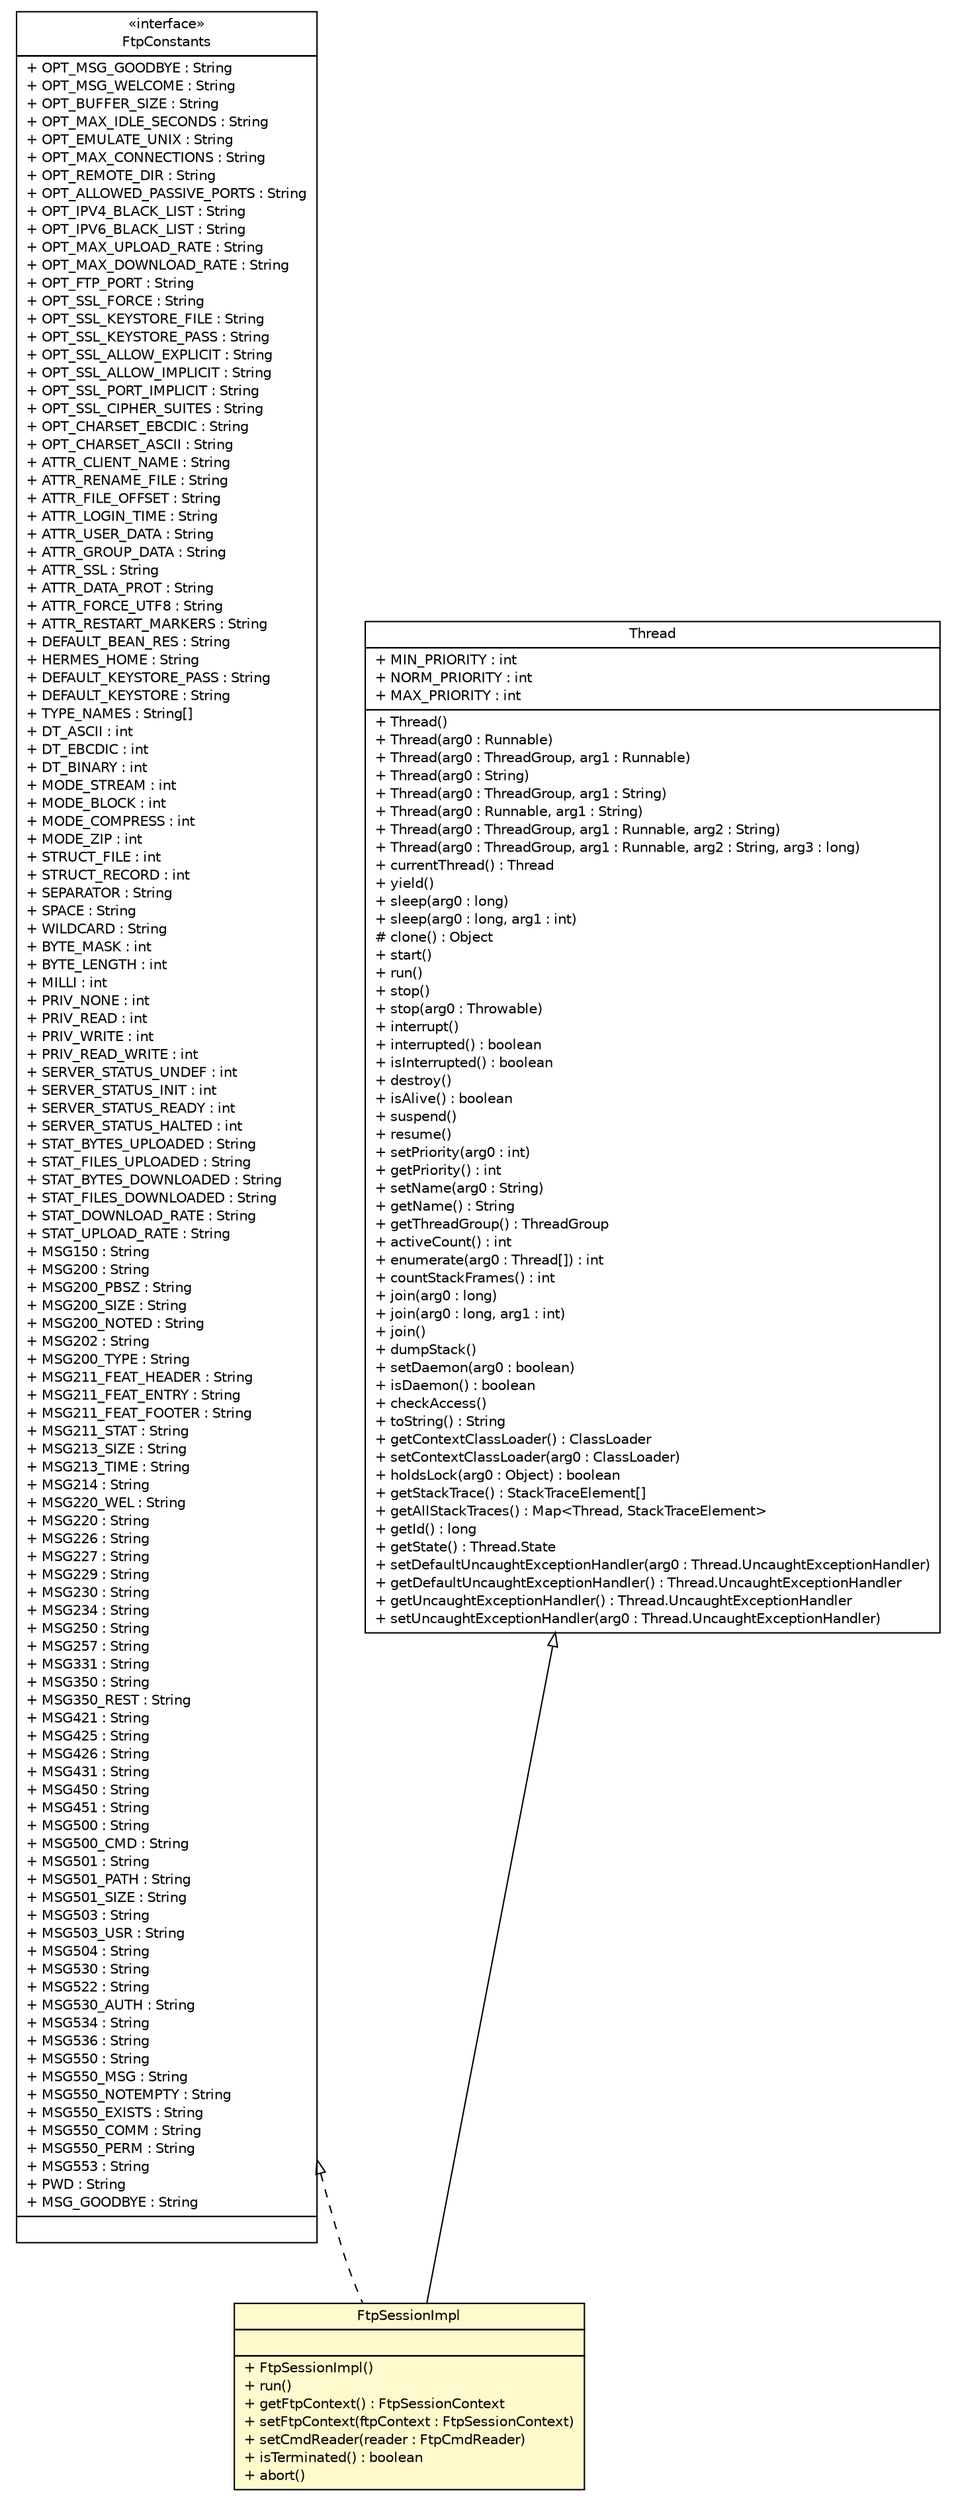#!/usr/local/bin/dot
#
# Class diagram 
# Generated by UMLGraph version 5.1 (http://www.umlgraph.org/)
#

digraph G {
	edge [fontname="Helvetica",fontsize=10,labelfontname="Helvetica",labelfontsize=10];
	node [fontname="Helvetica",fontsize=10,shape=plaintext];
	nodesep=0.25;
	ranksep=0.5;
	// com.apporiented.hermesftp.session.impl.FtpSessionImpl
	c4998 [label=<<table title="com.apporiented.hermesftp.session.impl.FtpSessionImpl" border="0" cellborder="1" cellspacing="0" cellpadding="2" port="p" bgcolor="lemonChiffon" href="./FtpSessionImpl.html">
		<tr><td><table border="0" cellspacing="0" cellpadding="1">
<tr><td align="center" balign="center"> FtpSessionImpl </td></tr>
		</table></td></tr>
		<tr><td><table border="0" cellspacing="0" cellpadding="1">
<tr><td align="left" balign="left">  </td></tr>
		</table></td></tr>
		<tr><td><table border="0" cellspacing="0" cellpadding="1">
<tr><td align="left" balign="left"> + FtpSessionImpl() </td></tr>
<tr><td align="left" balign="left"> + run() </td></tr>
<tr><td align="left" balign="left"> + getFtpContext() : FtpSessionContext </td></tr>
<tr><td align="left" balign="left"> + setFtpContext(ftpContext : FtpSessionContext) </td></tr>
<tr><td align="left" balign="left"> + setCmdReader(reader : FtpCmdReader) </td></tr>
<tr><td align="left" balign="left"> + isTerminated() : boolean </td></tr>
<tr><td align="left" balign="left"> + abort() </td></tr>
		</table></td></tr>
		</table>>, fontname="Helvetica", fontcolor="black", fontsize=10.0];
	// com.apporiented.hermesftp.common.FtpConstants
	c5001 [label=<<table title="com.apporiented.hermesftp.common.FtpConstants" border="0" cellborder="1" cellspacing="0" cellpadding="2" port="p" href="../../common/FtpConstants.html">
		<tr><td><table border="0" cellspacing="0" cellpadding="1">
<tr><td align="center" balign="center"> &#171;interface&#187; </td></tr>
<tr><td align="center" balign="center"> FtpConstants </td></tr>
		</table></td></tr>
		<tr><td><table border="0" cellspacing="0" cellpadding="1">
<tr><td align="left" balign="left"> + OPT_MSG_GOODBYE : String </td></tr>
<tr><td align="left" balign="left"> + OPT_MSG_WELCOME : String </td></tr>
<tr><td align="left" balign="left"> + OPT_BUFFER_SIZE : String </td></tr>
<tr><td align="left" balign="left"> + OPT_MAX_IDLE_SECONDS : String </td></tr>
<tr><td align="left" balign="left"> + OPT_EMULATE_UNIX : String </td></tr>
<tr><td align="left" balign="left"> + OPT_MAX_CONNECTIONS : String </td></tr>
<tr><td align="left" balign="left"> + OPT_REMOTE_DIR : String </td></tr>
<tr><td align="left" balign="left"> + OPT_ALLOWED_PASSIVE_PORTS : String </td></tr>
<tr><td align="left" balign="left"> + OPT_IPV4_BLACK_LIST : String </td></tr>
<tr><td align="left" balign="left"> + OPT_IPV6_BLACK_LIST : String </td></tr>
<tr><td align="left" balign="left"> + OPT_MAX_UPLOAD_RATE : String </td></tr>
<tr><td align="left" balign="left"> + OPT_MAX_DOWNLOAD_RATE : String </td></tr>
<tr><td align="left" balign="left"> + OPT_FTP_PORT : String </td></tr>
<tr><td align="left" balign="left"> + OPT_SSL_FORCE : String </td></tr>
<tr><td align="left" balign="left"> + OPT_SSL_KEYSTORE_FILE : String </td></tr>
<tr><td align="left" balign="left"> + OPT_SSL_KEYSTORE_PASS : String </td></tr>
<tr><td align="left" balign="left"> + OPT_SSL_ALLOW_EXPLICIT : String </td></tr>
<tr><td align="left" balign="left"> + OPT_SSL_ALLOW_IMPLICIT : String </td></tr>
<tr><td align="left" balign="left"> + OPT_SSL_PORT_IMPLICIT : String </td></tr>
<tr><td align="left" balign="left"> + OPT_SSL_CIPHER_SUITES : String </td></tr>
<tr><td align="left" balign="left"> + OPT_CHARSET_EBCDIC : String </td></tr>
<tr><td align="left" balign="left"> + OPT_CHARSET_ASCII : String </td></tr>
<tr><td align="left" balign="left"> + ATTR_CLIENT_NAME : String </td></tr>
<tr><td align="left" balign="left"> + ATTR_RENAME_FILE : String </td></tr>
<tr><td align="left" balign="left"> + ATTR_FILE_OFFSET : String </td></tr>
<tr><td align="left" balign="left"> + ATTR_LOGIN_TIME : String </td></tr>
<tr><td align="left" balign="left"> + ATTR_USER_DATA : String </td></tr>
<tr><td align="left" balign="left"> + ATTR_GROUP_DATA : String </td></tr>
<tr><td align="left" balign="left"> + ATTR_SSL : String </td></tr>
<tr><td align="left" balign="left"> + ATTR_DATA_PROT : String </td></tr>
<tr><td align="left" balign="left"> + ATTR_FORCE_UTF8 : String </td></tr>
<tr><td align="left" balign="left"> + ATTR_RESTART_MARKERS : String </td></tr>
<tr><td align="left" balign="left"> + DEFAULT_BEAN_RES : String </td></tr>
<tr><td align="left" balign="left"> + HERMES_HOME : String </td></tr>
<tr><td align="left" balign="left"> + DEFAULT_KEYSTORE_PASS : String </td></tr>
<tr><td align="left" balign="left"> + DEFAULT_KEYSTORE : String </td></tr>
<tr><td align="left" balign="left"> + TYPE_NAMES : String[] </td></tr>
<tr><td align="left" balign="left"> + DT_ASCII : int </td></tr>
<tr><td align="left" balign="left"> + DT_EBCDIC : int </td></tr>
<tr><td align="left" balign="left"> + DT_BINARY : int </td></tr>
<tr><td align="left" balign="left"> + MODE_STREAM : int </td></tr>
<tr><td align="left" balign="left"> + MODE_BLOCK : int </td></tr>
<tr><td align="left" balign="left"> + MODE_COMPRESS : int </td></tr>
<tr><td align="left" balign="left"> + MODE_ZIP : int </td></tr>
<tr><td align="left" balign="left"> + STRUCT_FILE : int </td></tr>
<tr><td align="left" balign="left"> + STRUCT_RECORD : int </td></tr>
<tr><td align="left" balign="left"> + SEPARATOR : String </td></tr>
<tr><td align="left" balign="left"> + SPACE : String </td></tr>
<tr><td align="left" balign="left"> + WILDCARD : String </td></tr>
<tr><td align="left" balign="left"> + BYTE_MASK : int </td></tr>
<tr><td align="left" balign="left"> + BYTE_LENGTH : int </td></tr>
<tr><td align="left" balign="left"> + MILLI : int </td></tr>
<tr><td align="left" balign="left"> + PRIV_NONE : int </td></tr>
<tr><td align="left" balign="left"> + PRIV_READ : int </td></tr>
<tr><td align="left" balign="left"> + PRIV_WRITE : int </td></tr>
<tr><td align="left" balign="left"> + PRIV_READ_WRITE : int </td></tr>
<tr><td align="left" balign="left"> + SERVER_STATUS_UNDEF : int </td></tr>
<tr><td align="left" balign="left"> + SERVER_STATUS_INIT : int </td></tr>
<tr><td align="left" balign="left"> + SERVER_STATUS_READY : int </td></tr>
<tr><td align="left" balign="left"> + SERVER_STATUS_HALTED : int </td></tr>
<tr><td align="left" balign="left"> + STAT_BYTES_UPLOADED : String </td></tr>
<tr><td align="left" balign="left"> + STAT_FILES_UPLOADED : String </td></tr>
<tr><td align="left" balign="left"> + STAT_BYTES_DOWNLOADED : String </td></tr>
<tr><td align="left" balign="left"> + STAT_FILES_DOWNLOADED : String </td></tr>
<tr><td align="left" balign="left"> + STAT_DOWNLOAD_RATE : String </td></tr>
<tr><td align="left" balign="left"> + STAT_UPLOAD_RATE : String </td></tr>
<tr><td align="left" balign="left"> + MSG150 : String </td></tr>
<tr><td align="left" balign="left"> + MSG200 : String </td></tr>
<tr><td align="left" balign="left"> + MSG200_PBSZ : String </td></tr>
<tr><td align="left" balign="left"> + MSG200_SIZE : String </td></tr>
<tr><td align="left" balign="left"> + MSG200_NOTED : String </td></tr>
<tr><td align="left" balign="left"> + MSG202 : String </td></tr>
<tr><td align="left" balign="left"> + MSG200_TYPE : String </td></tr>
<tr><td align="left" balign="left"> + MSG211_FEAT_HEADER : String </td></tr>
<tr><td align="left" balign="left"> + MSG211_FEAT_ENTRY : String </td></tr>
<tr><td align="left" balign="left"> + MSG211_FEAT_FOOTER : String </td></tr>
<tr><td align="left" balign="left"> + MSG211_STAT : String </td></tr>
<tr><td align="left" balign="left"> + MSG213_SIZE : String </td></tr>
<tr><td align="left" balign="left"> + MSG213_TIME : String </td></tr>
<tr><td align="left" balign="left"> + MSG214 : String </td></tr>
<tr><td align="left" balign="left"> + MSG220_WEL : String </td></tr>
<tr><td align="left" balign="left"> + MSG220 : String </td></tr>
<tr><td align="left" balign="left"> + MSG226 : String </td></tr>
<tr><td align="left" balign="left"> + MSG227 : String </td></tr>
<tr><td align="left" balign="left"> + MSG229 : String </td></tr>
<tr><td align="left" balign="left"> + MSG230 : String </td></tr>
<tr><td align="left" balign="left"> + MSG234 : String </td></tr>
<tr><td align="left" balign="left"> + MSG250 : String </td></tr>
<tr><td align="left" balign="left"> + MSG257 : String </td></tr>
<tr><td align="left" balign="left"> + MSG331 : String </td></tr>
<tr><td align="left" balign="left"> + MSG350 : String </td></tr>
<tr><td align="left" balign="left"> + MSG350_REST : String </td></tr>
<tr><td align="left" balign="left"> + MSG421 : String </td></tr>
<tr><td align="left" balign="left"> + MSG425 : String </td></tr>
<tr><td align="left" balign="left"> + MSG426 : String </td></tr>
<tr><td align="left" balign="left"> + MSG431 : String </td></tr>
<tr><td align="left" balign="left"> + MSG450 : String </td></tr>
<tr><td align="left" balign="left"> + MSG451 : String </td></tr>
<tr><td align="left" balign="left"> + MSG500 : String </td></tr>
<tr><td align="left" balign="left"> + MSG500_CMD : String </td></tr>
<tr><td align="left" balign="left"> + MSG501 : String </td></tr>
<tr><td align="left" balign="left"> + MSG501_PATH : String </td></tr>
<tr><td align="left" balign="left"> + MSG501_SIZE : String </td></tr>
<tr><td align="left" balign="left"> + MSG503 : String </td></tr>
<tr><td align="left" balign="left"> + MSG503_USR : String </td></tr>
<tr><td align="left" balign="left"> + MSG504 : String </td></tr>
<tr><td align="left" balign="left"> + MSG530 : String </td></tr>
<tr><td align="left" balign="left"> + MSG522 : String </td></tr>
<tr><td align="left" balign="left"> + MSG530_AUTH : String </td></tr>
<tr><td align="left" balign="left"> + MSG534 : String </td></tr>
<tr><td align="left" balign="left"> + MSG536 : String </td></tr>
<tr><td align="left" balign="left"> + MSG550 : String </td></tr>
<tr><td align="left" balign="left"> + MSG550_MSG : String </td></tr>
<tr><td align="left" balign="left"> + MSG550_NOTEMPTY : String </td></tr>
<tr><td align="left" balign="left"> + MSG550_EXISTS : String </td></tr>
<tr><td align="left" balign="left"> + MSG550_COMM : String </td></tr>
<tr><td align="left" balign="left"> + MSG550_PERM : String </td></tr>
<tr><td align="left" balign="left"> + MSG553 : String </td></tr>
<tr><td align="left" balign="left"> + PWD : String </td></tr>
<tr><td align="left" balign="left"> + MSG_GOODBYE : String </td></tr>
		</table></td></tr>
		<tr><td><table border="0" cellspacing="0" cellpadding="1">
<tr><td align="left" balign="left">  </td></tr>
		</table></td></tr>
		</table>>, fontname="Helvetica", fontcolor="black", fontsize=10.0];
	//com.apporiented.hermesftp.session.impl.FtpSessionImpl extends java.lang.Thread
	c5100:p -> c4998:p [dir=back,arrowtail=empty];
	//com.apporiented.hermesftp.session.impl.FtpSessionImpl implements com.apporiented.hermesftp.common.FtpConstants
	c5001:p -> c4998:p [dir=back,arrowtail=empty,style=dashed];
	// java.lang.Thread
	c5100 [label=<<table title="java.lang.Thread" border="0" cellborder="1" cellspacing="0" cellpadding="2" port="p" href="http://java.sun.com/j2se/1.4.2/docs/api/java/lang/Thread.html">
		<tr><td><table border="0" cellspacing="0" cellpadding="1">
<tr><td align="center" balign="center"> Thread </td></tr>
		</table></td></tr>
		<tr><td><table border="0" cellspacing="0" cellpadding="1">
<tr><td align="left" balign="left"> + MIN_PRIORITY : int </td></tr>
<tr><td align="left" balign="left"> + NORM_PRIORITY : int </td></tr>
<tr><td align="left" balign="left"> + MAX_PRIORITY : int </td></tr>
		</table></td></tr>
		<tr><td><table border="0" cellspacing="0" cellpadding="1">
<tr><td align="left" balign="left"> + Thread() </td></tr>
<tr><td align="left" balign="left"> + Thread(arg0 : Runnable) </td></tr>
<tr><td align="left" balign="left"> + Thread(arg0 : ThreadGroup, arg1 : Runnable) </td></tr>
<tr><td align="left" balign="left"> + Thread(arg0 : String) </td></tr>
<tr><td align="left" balign="left"> + Thread(arg0 : ThreadGroup, arg1 : String) </td></tr>
<tr><td align="left" balign="left"> + Thread(arg0 : Runnable, arg1 : String) </td></tr>
<tr><td align="left" balign="left"> + Thread(arg0 : ThreadGroup, arg1 : Runnable, arg2 : String) </td></tr>
<tr><td align="left" balign="left"> + Thread(arg0 : ThreadGroup, arg1 : Runnable, arg2 : String, arg3 : long) </td></tr>
<tr><td align="left" balign="left"> + currentThread() : Thread </td></tr>
<tr><td align="left" balign="left"> + yield() </td></tr>
<tr><td align="left" balign="left"> + sleep(arg0 : long) </td></tr>
<tr><td align="left" balign="left"> + sleep(arg0 : long, arg1 : int) </td></tr>
<tr><td align="left" balign="left"> # clone() : Object </td></tr>
<tr><td align="left" balign="left"> + start() </td></tr>
<tr><td align="left" balign="left"> + run() </td></tr>
<tr><td align="left" balign="left"> + stop() </td></tr>
<tr><td align="left" balign="left"> + stop(arg0 : Throwable) </td></tr>
<tr><td align="left" balign="left"> + interrupt() </td></tr>
<tr><td align="left" balign="left"> + interrupted() : boolean </td></tr>
<tr><td align="left" balign="left"> + isInterrupted() : boolean </td></tr>
<tr><td align="left" balign="left"> + destroy() </td></tr>
<tr><td align="left" balign="left"> + isAlive() : boolean </td></tr>
<tr><td align="left" balign="left"> + suspend() </td></tr>
<tr><td align="left" balign="left"> + resume() </td></tr>
<tr><td align="left" balign="left"> + setPriority(arg0 : int) </td></tr>
<tr><td align="left" balign="left"> + getPriority() : int </td></tr>
<tr><td align="left" balign="left"> + setName(arg0 : String) </td></tr>
<tr><td align="left" balign="left"> + getName() : String </td></tr>
<tr><td align="left" balign="left"> + getThreadGroup() : ThreadGroup </td></tr>
<tr><td align="left" balign="left"> + activeCount() : int </td></tr>
<tr><td align="left" balign="left"> + enumerate(arg0 : Thread[]) : int </td></tr>
<tr><td align="left" balign="left"> + countStackFrames() : int </td></tr>
<tr><td align="left" balign="left"> + join(arg0 : long) </td></tr>
<tr><td align="left" balign="left"> + join(arg0 : long, arg1 : int) </td></tr>
<tr><td align="left" balign="left"> + join() </td></tr>
<tr><td align="left" balign="left"> + dumpStack() </td></tr>
<tr><td align="left" balign="left"> + setDaemon(arg0 : boolean) </td></tr>
<tr><td align="left" balign="left"> + isDaemon() : boolean </td></tr>
<tr><td align="left" balign="left"> + checkAccess() </td></tr>
<tr><td align="left" balign="left"> + toString() : String </td></tr>
<tr><td align="left" balign="left"> + getContextClassLoader() : ClassLoader </td></tr>
<tr><td align="left" balign="left"> + setContextClassLoader(arg0 : ClassLoader) </td></tr>
<tr><td align="left" balign="left"> + holdsLock(arg0 : Object) : boolean </td></tr>
<tr><td align="left" balign="left"> + getStackTrace() : StackTraceElement[] </td></tr>
<tr><td align="left" balign="left"> + getAllStackTraces() : Map&lt;Thread, StackTraceElement&gt; </td></tr>
<tr><td align="left" balign="left"> + getId() : long </td></tr>
<tr><td align="left" balign="left"> + getState() : Thread.State </td></tr>
<tr><td align="left" balign="left"> + setDefaultUncaughtExceptionHandler(arg0 : Thread.UncaughtExceptionHandler) </td></tr>
<tr><td align="left" balign="left"> + getDefaultUncaughtExceptionHandler() : Thread.UncaughtExceptionHandler </td></tr>
<tr><td align="left" balign="left"> + getUncaughtExceptionHandler() : Thread.UncaughtExceptionHandler </td></tr>
<tr><td align="left" balign="left"> + setUncaughtExceptionHandler(arg0 : Thread.UncaughtExceptionHandler) </td></tr>
		</table></td></tr>
		</table>>, fontname="Helvetica", fontcolor="black", fontsize=10.0];
}


